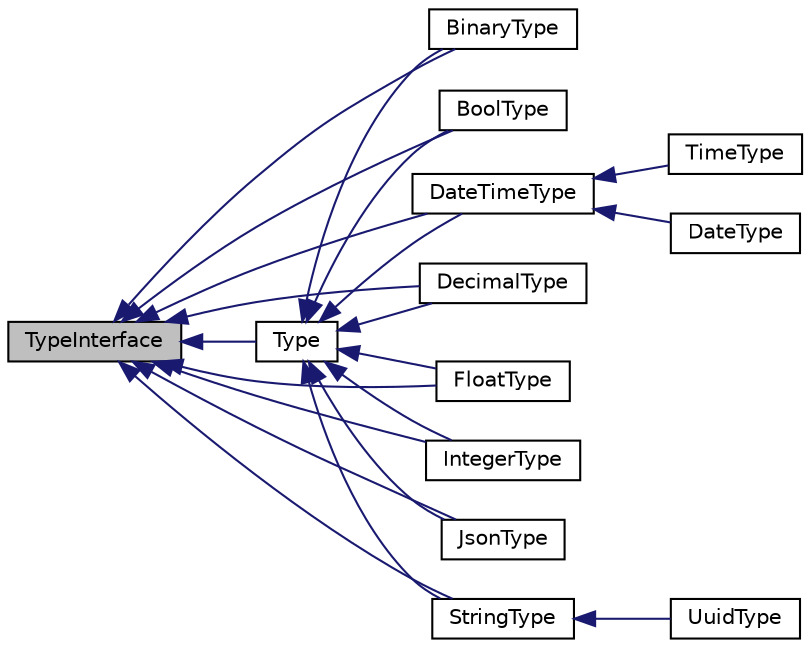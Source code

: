 digraph "TypeInterface"
{
  edge [fontname="Helvetica",fontsize="10",labelfontname="Helvetica",labelfontsize="10"];
  node [fontname="Helvetica",fontsize="10",shape=record];
  rankdir="LR";
  Node1 [label="TypeInterface",height=0.2,width=0.4,color="black", fillcolor="grey75", style="filled", fontcolor="black"];
  Node1 -> Node2 [dir="back",color="midnightblue",fontsize="10",style="solid",fontname="Helvetica"];
  Node2 [label="Type",height=0.2,width=0.4,color="black", fillcolor="white", style="filled",URL="$class_cake_1_1_database_1_1_type.html"];
  Node2 -> Node3 [dir="back",color="midnightblue",fontsize="10",style="solid",fontname="Helvetica"];
  Node3 [label="BinaryType",height=0.2,width=0.4,color="black", fillcolor="white", style="filled",URL="$class_cake_1_1_database_1_1_type_1_1_binary_type.html"];
  Node2 -> Node4 [dir="back",color="midnightblue",fontsize="10",style="solid",fontname="Helvetica"];
  Node4 [label="BoolType",height=0.2,width=0.4,color="black", fillcolor="white", style="filled",URL="$class_cake_1_1_database_1_1_type_1_1_bool_type.html"];
  Node2 -> Node5 [dir="back",color="midnightblue",fontsize="10",style="solid",fontname="Helvetica"];
  Node5 [label="DateTimeType",height=0.2,width=0.4,color="black", fillcolor="white", style="filled",URL="$class_cake_1_1_database_1_1_type_1_1_date_time_type.html"];
  Node5 -> Node6 [dir="back",color="midnightblue",fontsize="10",style="solid",fontname="Helvetica"];
  Node6 [label="DateType",height=0.2,width=0.4,color="black", fillcolor="white", style="filled",URL="$class_cake_1_1_database_1_1_type_1_1_date_type.html"];
  Node5 -> Node7 [dir="back",color="midnightblue",fontsize="10",style="solid",fontname="Helvetica"];
  Node7 [label="TimeType",height=0.2,width=0.4,color="black", fillcolor="white", style="filled",URL="$class_cake_1_1_database_1_1_type_1_1_time_type.html"];
  Node2 -> Node8 [dir="back",color="midnightblue",fontsize="10",style="solid",fontname="Helvetica"];
  Node8 [label="DecimalType",height=0.2,width=0.4,color="black", fillcolor="white", style="filled",URL="$class_cake_1_1_database_1_1_type_1_1_decimal_type.html"];
  Node2 -> Node9 [dir="back",color="midnightblue",fontsize="10",style="solid",fontname="Helvetica"];
  Node9 [label="FloatType",height=0.2,width=0.4,color="black", fillcolor="white", style="filled",URL="$class_cake_1_1_database_1_1_type_1_1_float_type.html"];
  Node2 -> Node10 [dir="back",color="midnightblue",fontsize="10",style="solid",fontname="Helvetica"];
  Node10 [label="IntegerType",height=0.2,width=0.4,color="black", fillcolor="white", style="filled",URL="$class_cake_1_1_database_1_1_type_1_1_integer_type.html"];
  Node2 -> Node11 [dir="back",color="midnightblue",fontsize="10",style="solid",fontname="Helvetica"];
  Node11 [label="JsonType",height=0.2,width=0.4,color="black", fillcolor="white", style="filled",URL="$class_cake_1_1_database_1_1_type_1_1_json_type.html"];
  Node2 -> Node12 [dir="back",color="midnightblue",fontsize="10",style="solid",fontname="Helvetica"];
  Node12 [label="StringType",height=0.2,width=0.4,color="black", fillcolor="white", style="filled",URL="$class_cake_1_1_database_1_1_type_1_1_string_type.html"];
  Node12 -> Node13 [dir="back",color="midnightblue",fontsize="10",style="solid",fontname="Helvetica"];
  Node13 [label="UuidType",height=0.2,width=0.4,color="black", fillcolor="white", style="filled",URL="$class_cake_1_1_database_1_1_type_1_1_uuid_type.html"];
  Node1 -> Node3 [dir="back",color="midnightblue",fontsize="10",style="solid",fontname="Helvetica"];
  Node1 -> Node4 [dir="back",color="midnightblue",fontsize="10",style="solid",fontname="Helvetica"];
  Node1 -> Node5 [dir="back",color="midnightblue",fontsize="10",style="solid",fontname="Helvetica"];
  Node1 -> Node8 [dir="back",color="midnightblue",fontsize="10",style="solid",fontname="Helvetica"];
  Node1 -> Node9 [dir="back",color="midnightblue",fontsize="10",style="solid",fontname="Helvetica"];
  Node1 -> Node10 [dir="back",color="midnightblue",fontsize="10",style="solid",fontname="Helvetica"];
  Node1 -> Node11 [dir="back",color="midnightblue",fontsize="10",style="solid",fontname="Helvetica"];
  Node1 -> Node12 [dir="back",color="midnightblue",fontsize="10",style="solid",fontname="Helvetica"];
}
